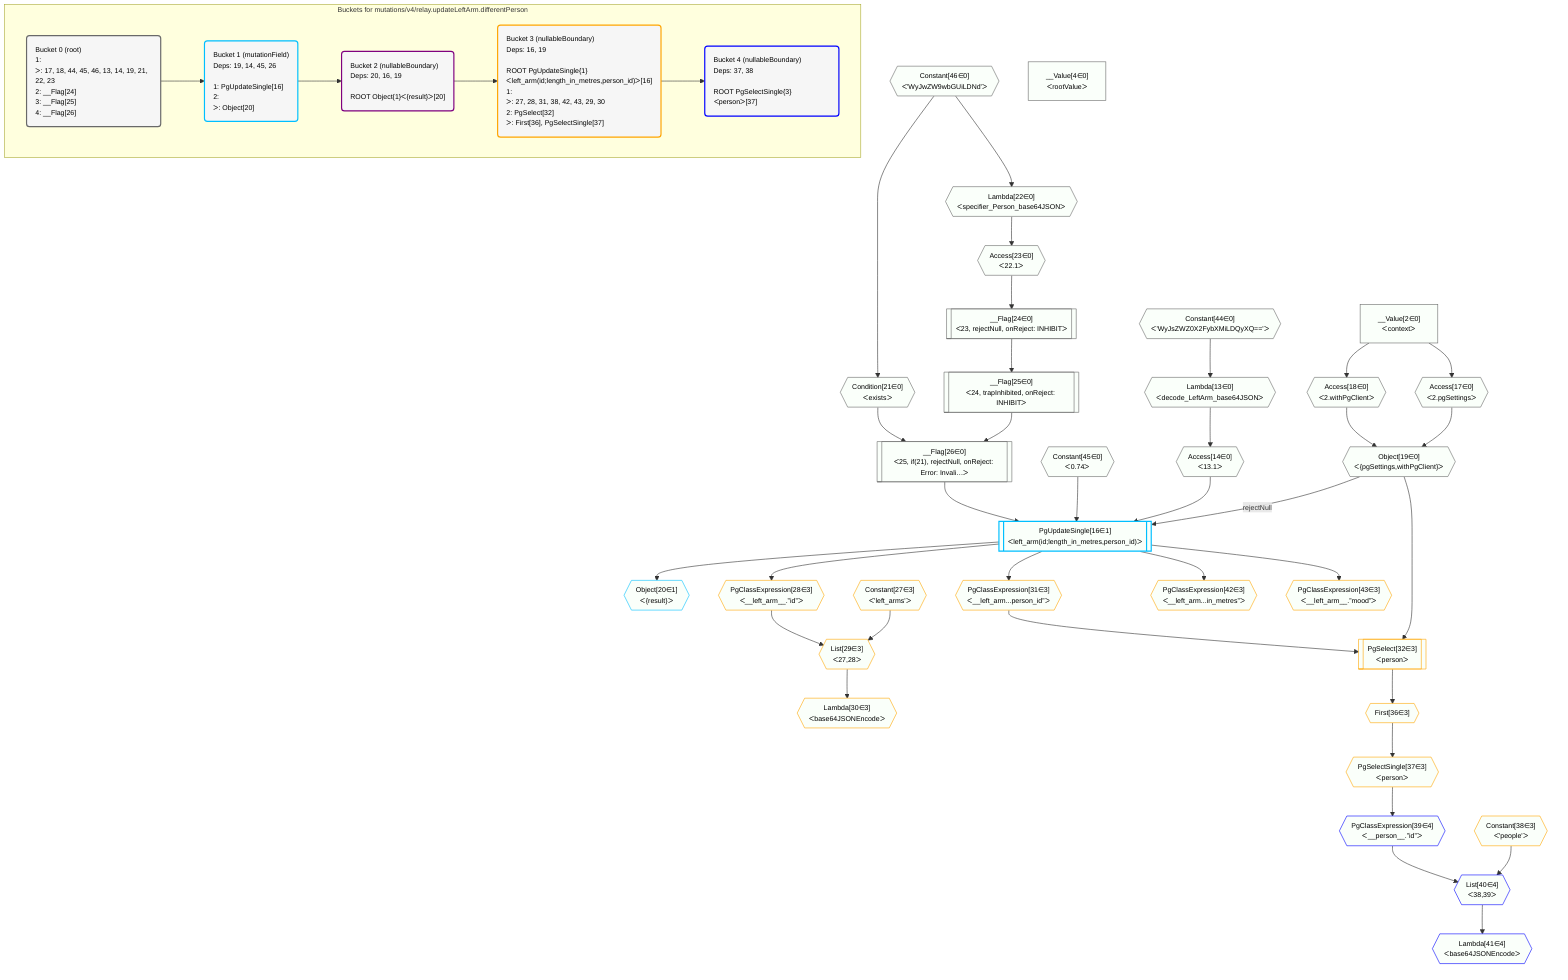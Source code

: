 %%{init: {'themeVariables': { 'fontSize': '12px'}}}%%
graph TD
    classDef path fill:#eee,stroke:#000,color:#000
    classDef plan fill:#fff,stroke-width:1px,color:#000
    classDef itemplan fill:#fff,stroke-width:2px,color:#000
    classDef unbatchedplan fill:#dff,stroke-width:1px,color:#000
    classDef sideeffectplan fill:#fcc,stroke-width:2px,color:#000
    classDef bucket fill:#f6f6f6,color:#000,stroke-width:2px,text-align:left


    %% plan dependencies
    Object19{{"Object[19∈0]<br />ᐸ{pgSettings,withPgClient}ᐳ"}}:::plan
    Access17{{"Access[17∈0]<br />ᐸ2.pgSettingsᐳ"}}:::plan
    Access18{{"Access[18∈0]<br />ᐸ2.withPgClientᐳ"}}:::plan
    Access17 & Access18 --> Object19
    __Flag26[["__Flag[26∈0]<br />ᐸ25, if(21), rejectNull, onReject: Error: Invali…ᐳ"]]:::plan
    __Flag25[["__Flag[25∈0]<br />ᐸ24, trapInhibited, onReject: INHIBITᐳ"]]:::plan
    Condition21{{"Condition[21∈0]<br />ᐸexistsᐳ"}}:::plan
    __Flag25 & Condition21 --> __Flag26
    Lambda13{{"Lambda[13∈0]<br />ᐸdecode_LeftArm_base64JSONᐳ"}}:::plan
    Constant44{{"Constant[44∈0]<br />ᐸ'WyJsZWZ0X2FybXMiLDQyXQ=='ᐳ"}}:::plan
    Constant44 --> Lambda13
    Access14{{"Access[14∈0]<br />ᐸ13.1ᐳ"}}:::plan
    Lambda13 --> Access14
    __Value2["__Value[2∈0]<br />ᐸcontextᐳ"]:::plan
    __Value2 --> Access17
    __Value2 --> Access18
    Constant46{{"Constant[46∈0]<br />ᐸ'WyJwZW9wbGUiLDNd'ᐳ"}}:::plan
    Constant46 --> Condition21
    Lambda22{{"Lambda[22∈0]<br />ᐸspecifier_Person_base64JSONᐳ"}}:::plan
    Constant46 --> Lambda22
    Access23{{"Access[23∈0]<br />ᐸ22.1ᐳ"}}:::plan
    Lambda22 --> Access23
    __Flag24[["__Flag[24∈0]<br />ᐸ23, rejectNull, onReject: INHIBITᐳ"]]:::plan
    Access23 --> __Flag24
    __Flag24 --> __Flag25
    __Value4["__Value[4∈0]<br />ᐸrootValueᐳ"]:::plan
    Constant45{{"Constant[45∈0]<br />ᐸ0.74ᐳ"}}:::plan
    PgUpdateSingle16[["PgUpdateSingle[16∈1]<br />ᐸleft_arm(id;length_in_metres,person_id)ᐳ"]]:::sideeffectplan
    Object19 -->|rejectNull| PgUpdateSingle16
    Access14 & Constant45 & __Flag26 --> PgUpdateSingle16
    Object20{{"Object[20∈1]<br />ᐸ{result}ᐳ"}}:::plan
    PgUpdateSingle16 --> Object20
    List29{{"List[29∈3]<br />ᐸ27,28ᐳ"}}:::plan
    Constant27{{"Constant[27∈3]<br />ᐸ'left_arms'ᐳ"}}:::plan
    PgClassExpression28{{"PgClassExpression[28∈3]<br />ᐸ__left_arm__.”id”ᐳ"}}:::plan
    Constant27 & PgClassExpression28 --> List29
    PgSelect32[["PgSelect[32∈3]<br />ᐸpersonᐳ"]]:::plan
    PgClassExpression31{{"PgClassExpression[31∈3]<br />ᐸ__left_arm...person_id”ᐳ"}}:::plan
    Object19 & PgClassExpression31 --> PgSelect32
    PgUpdateSingle16 --> PgClassExpression28
    Lambda30{{"Lambda[30∈3]<br />ᐸbase64JSONEncodeᐳ"}}:::plan
    List29 --> Lambda30
    PgUpdateSingle16 --> PgClassExpression31
    First36{{"First[36∈3]"}}:::plan
    PgSelect32 --> First36
    PgSelectSingle37{{"PgSelectSingle[37∈3]<br />ᐸpersonᐳ"}}:::plan
    First36 --> PgSelectSingle37
    PgClassExpression42{{"PgClassExpression[42∈3]<br />ᐸ__left_arm...in_metres”ᐳ"}}:::plan
    PgUpdateSingle16 --> PgClassExpression42
    PgClassExpression43{{"PgClassExpression[43∈3]<br />ᐸ__left_arm__.”mood”ᐳ"}}:::plan
    PgUpdateSingle16 --> PgClassExpression43
    Constant38{{"Constant[38∈3]<br />ᐸ'people'ᐳ"}}:::plan
    List40{{"List[40∈4]<br />ᐸ38,39ᐳ"}}:::plan
    PgClassExpression39{{"PgClassExpression[39∈4]<br />ᐸ__person__.”id”ᐳ"}}:::plan
    Constant38 & PgClassExpression39 --> List40
    PgSelectSingle37 --> PgClassExpression39
    Lambda41{{"Lambda[41∈4]<br />ᐸbase64JSONEncodeᐳ"}}:::plan
    List40 --> Lambda41

    %% define steps

    subgraph "Buckets for mutations/v4/relay.updateLeftArm.differentPerson"
    Bucket0("Bucket 0 (root)<br />1: <br />ᐳ: 17, 18, 44, 45, 46, 13, 14, 19, 21, 22, 23<br />2: __Flag[24]<br />3: __Flag[25]<br />4: __Flag[26]"):::bucket
    classDef bucket0 stroke:#696969
    class Bucket0,__Value2,__Value4,Lambda13,Access14,Access17,Access18,Object19,Condition21,Lambda22,Access23,__Flag24,__Flag25,__Flag26,Constant44,Constant45,Constant46 bucket0
    Bucket1("Bucket 1 (mutationField)<br />Deps: 19, 14, 45, 26<br /><br />1: PgUpdateSingle[16]<br />2: <br />ᐳ: Object[20]"):::bucket
    classDef bucket1 stroke:#00bfff
    class Bucket1,PgUpdateSingle16,Object20 bucket1
    Bucket2("Bucket 2 (nullableBoundary)<br />Deps: 20, 16, 19<br /><br />ROOT Object{1}ᐸ{result}ᐳ[20]"):::bucket
    classDef bucket2 stroke:#7f007f
    class Bucket2 bucket2
    Bucket3("Bucket 3 (nullableBoundary)<br />Deps: 16, 19<br /><br />ROOT PgUpdateSingle{1}ᐸleft_arm(id;length_in_metres,person_id)ᐳ[16]<br />1: <br />ᐳ: 27, 28, 31, 38, 42, 43, 29, 30<br />2: PgSelect[32]<br />ᐳ: First[36], PgSelectSingle[37]"):::bucket
    classDef bucket3 stroke:#ffa500
    class Bucket3,Constant27,PgClassExpression28,List29,Lambda30,PgClassExpression31,PgSelect32,First36,PgSelectSingle37,Constant38,PgClassExpression42,PgClassExpression43 bucket3
    Bucket4("Bucket 4 (nullableBoundary)<br />Deps: 37, 38<br /><br />ROOT PgSelectSingle{3}ᐸpersonᐳ[37]"):::bucket
    classDef bucket4 stroke:#0000ff
    class Bucket4,PgClassExpression39,List40,Lambda41 bucket4
    Bucket0 --> Bucket1
    Bucket1 --> Bucket2
    Bucket2 --> Bucket3
    Bucket3 --> Bucket4
    classDef unary fill:#fafffa,borderWidth:8px
    class Object19,__Flag26,Lambda13,Access14,Access17,Access18,Condition21,Lambda22,Access23,__Flag24,__Flag25,__Value2,__Value4,Constant44,Constant45,Constant46,PgUpdateSingle16,Object20,List29,PgSelect32,PgClassExpression28,Lambda30,PgClassExpression31,First36,PgSelectSingle37,PgClassExpression42,PgClassExpression43,Constant27,Constant38,List40,PgClassExpression39,Lambda41 unary
    end